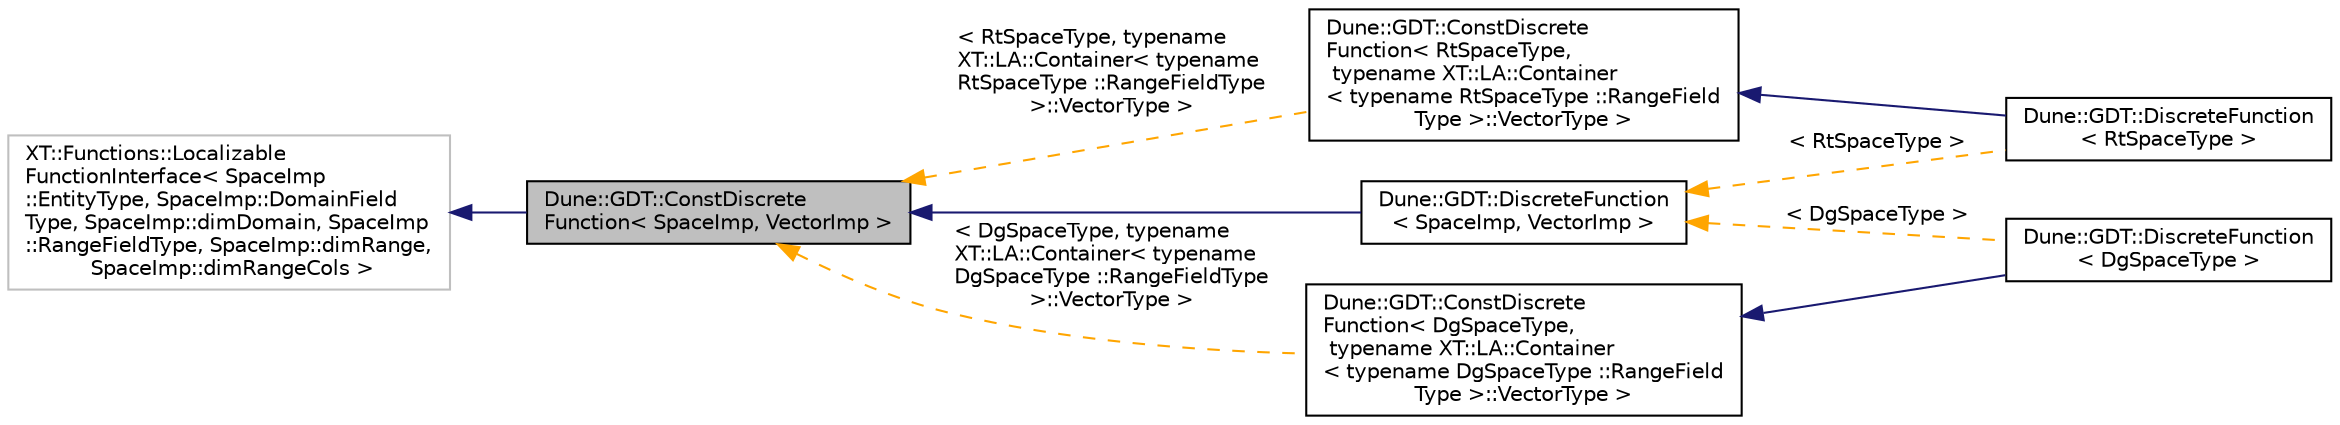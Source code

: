 digraph "Dune::GDT::ConstDiscreteFunction&lt; SpaceImp, VectorImp &gt;"
{
  edge [fontname="Helvetica",fontsize="10",labelfontname="Helvetica",labelfontsize="10"];
  node [fontname="Helvetica",fontsize="10",shape=record];
  rankdir="LR";
  Node0 [label="Dune::GDT::ConstDiscrete\lFunction\< SpaceImp, VectorImp \>",height=0.2,width=0.4,color="black", fillcolor="grey75", style="filled", fontcolor="black"];
  Node1 -> Node0 [dir="back",color="midnightblue",fontsize="10",style="solid",fontname="Helvetica"];
  Node1 [label="XT::Functions::Localizable\lFunctionInterface\< SpaceImp\l::EntityType, SpaceImp::DomainField\lType, SpaceImp::dimDomain, SpaceImp\l::RangeFieldType, SpaceImp::dimRange,\l SpaceImp::dimRangeCols \>",height=0.2,width=0.4,color="grey75", fillcolor="white", style="filled"];
  Node0 -> Node2 [dir="back",color="midnightblue",fontsize="10",style="solid",fontname="Helvetica"];
  Node2 [label="Dune::GDT::DiscreteFunction\l\< SpaceImp, VectorImp \>",height=0.2,width=0.4,color="black", fillcolor="white", style="filled",URL="$a01078.html"];
  Node2 -> Node3 [dir="back",color="orange",fontsize="10",style="dashed",label=" \< RtSpaceType \>" ,fontname="Helvetica"];
  Node3 [label="Dune::GDT::DiscreteFunction\l\< RtSpaceType \>",height=0.2,width=0.4,color="black", fillcolor="white", style="filled",URL="$a01078.html"];
  Node2 -> Node4 [dir="back",color="orange",fontsize="10",style="dashed",label=" \< DgSpaceType \>" ,fontname="Helvetica"];
  Node4 [label="Dune::GDT::DiscreteFunction\l\< DgSpaceType \>",height=0.2,width=0.4,color="black", fillcolor="white", style="filled",URL="$a01078.html"];
  Node0 -> Node5 [dir="back",color="orange",fontsize="10",style="dashed",label=" \< DgSpaceType, typename\l XT::LA::Container\< typename\l DgSpaceType ::RangeFieldType\l \>::VectorType \>" ,fontname="Helvetica"];
  Node5 [label="Dune::GDT::ConstDiscrete\lFunction\< DgSpaceType,\l typename XT::LA::Container\l\< typename DgSpaceType ::RangeField\lType \>::VectorType \>",height=0.2,width=0.4,color="black", fillcolor="white", style="filled",URL="$a01046.html"];
  Node5 -> Node4 [dir="back",color="midnightblue",fontsize="10",style="solid",fontname="Helvetica"];
  Node0 -> Node6 [dir="back",color="orange",fontsize="10",style="dashed",label=" \< RtSpaceType, typename\l XT::LA::Container\< typename\l RtSpaceType ::RangeFieldType\l \>::VectorType \>" ,fontname="Helvetica"];
  Node6 [label="Dune::GDT::ConstDiscrete\lFunction\< RtSpaceType,\l typename XT::LA::Container\l\< typename RtSpaceType ::RangeField\lType \>::VectorType \>",height=0.2,width=0.4,color="black", fillcolor="white", style="filled",URL="$a01046.html"];
  Node6 -> Node3 [dir="back",color="midnightblue",fontsize="10",style="solid",fontname="Helvetica"];
}
